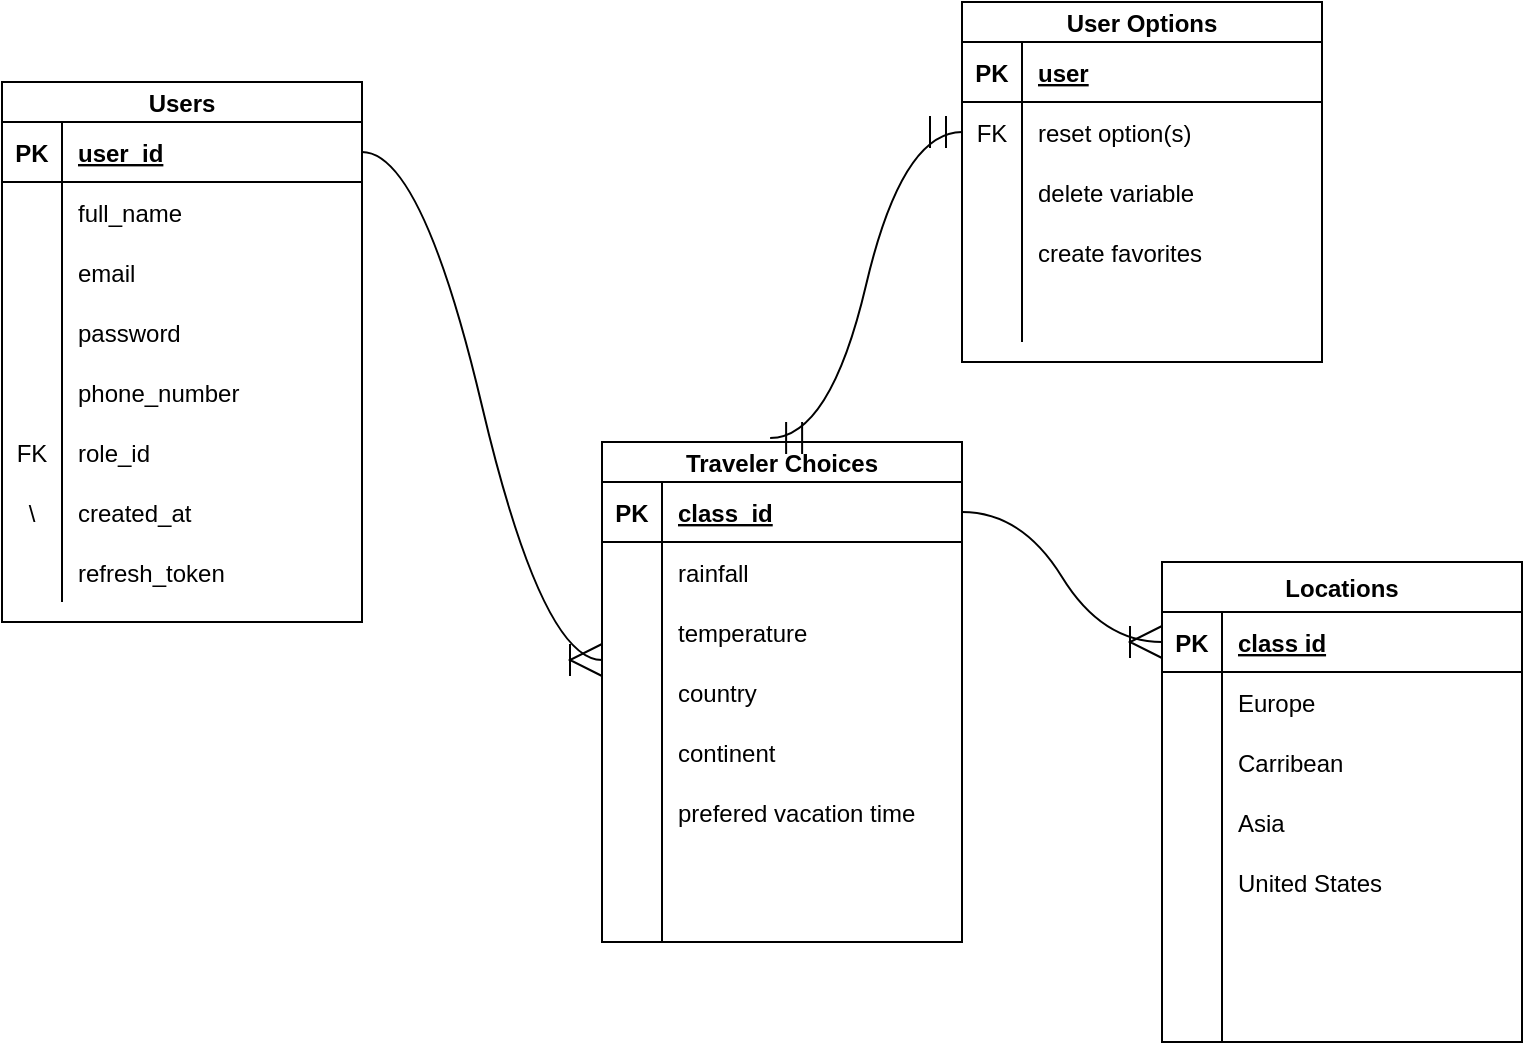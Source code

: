 <mxfile version="20.8.16" type="device"><diagram id="IrCvx_c3wrKAdzY81lT7" name="Page-1"><mxGraphModel dx="2282" dy="757" grid="1" gridSize="10" guides="1" tooltips="1" connect="1" arrows="1" fold="1" page="1" pageScale="1" pageWidth="850" pageHeight="1100" math="0" shadow="0"><root><mxCell id="0"/><mxCell id="1" parent="0"/><mxCell id="00-C4p5MA_wzwd7ySj6_-1" value="Users" style="shape=table;startSize=20;container=1;collapsible=1;childLayout=tableLayout;fixedRows=1;rowLines=0;fontStyle=1;align=center;resizeLast=1;strokeColor=#000000;" parent="1" vertex="1"><mxGeometry x="-260" y="60" width="180" height="270" as="geometry"/></mxCell><mxCell id="00-C4p5MA_wzwd7ySj6_-2" value="" style="shape=tableRow;horizontal=0;startSize=0;swimlaneHead=0;swimlaneBody=0;fillColor=none;collapsible=0;dropTarget=0;points=[[0,0.5],[1,0.5]];portConstraint=eastwest;top=0;left=0;right=0;bottom=1;strokeColor=#000000;" parent="00-C4p5MA_wzwd7ySj6_-1" vertex="1"><mxGeometry y="20" width="180" height="30" as="geometry"/></mxCell><mxCell id="00-C4p5MA_wzwd7ySj6_-3" value="PK" style="shape=partialRectangle;connectable=0;fillColor=none;top=0;left=0;bottom=0;right=0;fontStyle=1;overflow=hidden;strokeColor=#000000;" parent="00-C4p5MA_wzwd7ySj6_-2" vertex="1"><mxGeometry width="30" height="30" as="geometry"><mxRectangle width="30" height="30" as="alternateBounds"/></mxGeometry></mxCell><mxCell id="00-C4p5MA_wzwd7ySj6_-4" value="user_id" style="shape=partialRectangle;connectable=0;fillColor=none;top=0;left=0;bottom=0;right=0;align=left;spacingLeft=6;fontStyle=5;overflow=hidden;strokeColor=#000000;" parent="00-C4p5MA_wzwd7ySj6_-2" vertex="1"><mxGeometry x="30" width="150" height="30" as="geometry"><mxRectangle width="150" height="30" as="alternateBounds"/></mxGeometry></mxCell><mxCell id="00-C4p5MA_wzwd7ySj6_-5" value="" style="shape=tableRow;horizontal=0;startSize=0;swimlaneHead=0;swimlaneBody=0;fillColor=none;collapsible=0;dropTarget=0;points=[[0,0.5],[1,0.5]];portConstraint=eastwest;top=0;left=0;right=0;bottom=0;strokeColor=#000000;" parent="00-C4p5MA_wzwd7ySj6_-1" vertex="1"><mxGeometry y="50" width="180" height="30" as="geometry"/></mxCell><mxCell id="00-C4p5MA_wzwd7ySj6_-6" value="" style="shape=partialRectangle;connectable=0;fillColor=none;top=0;left=0;bottom=0;right=0;editable=1;overflow=hidden;strokeColor=#000000;" parent="00-C4p5MA_wzwd7ySj6_-5" vertex="1"><mxGeometry width="30" height="30" as="geometry"><mxRectangle width="30" height="30" as="alternateBounds"/></mxGeometry></mxCell><mxCell id="00-C4p5MA_wzwd7ySj6_-7" value="full_name" style="shape=partialRectangle;connectable=0;fillColor=none;top=0;left=0;bottom=0;right=0;align=left;spacingLeft=6;overflow=hidden;strokeColor=#000000;" parent="00-C4p5MA_wzwd7ySj6_-5" vertex="1"><mxGeometry x="30" width="150" height="30" as="geometry"><mxRectangle width="150" height="30" as="alternateBounds"/></mxGeometry></mxCell><mxCell id="WeqpsiF_y7czGlSmBEio-70" value="" style="shape=tableRow;horizontal=0;startSize=0;swimlaneHead=0;swimlaneBody=0;fillColor=none;collapsible=0;dropTarget=0;points=[[0,0.5],[1,0.5]];portConstraint=eastwest;top=0;left=0;right=0;bottom=0;strokeColor=#000000;" parent="00-C4p5MA_wzwd7ySj6_-1" vertex="1"><mxGeometry y="80" width="180" height="30" as="geometry"/></mxCell><mxCell id="WeqpsiF_y7czGlSmBEio-71" value="" style="shape=partialRectangle;connectable=0;fillColor=none;top=0;left=0;bottom=0;right=0;editable=1;overflow=hidden;strokeColor=#000000;" parent="WeqpsiF_y7czGlSmBEio-70" vertex="1"><mxGeometry width="30" height="30" as="geometry"><mxRectangle width="30" height="30" as="alternateBounds"/></mxGeometry></mxCell><mxCell id="WeqpsiF_y7czGlSmBEio-72" value="email" style="shape=partialRectangle;connectable=0;fillColor=none;top=0;left=0;bottom=0;right=0;align=left;spacingLeft=6;overflow=hidden;strokeColor=#000000;" parent="WeqpsiF_y7czGlSmBEio-70" vertex="1"><mxGeometry x="30" width="150" height="30" as="geometry"><mxRectangle width="150" height="30" as="alternateBounds"/></mxGeometry></mxCell><mxCell id="C8x404jCfSZGu2IqOLWA-4" value="" style="shape=tableRow;horizontal=0;startSize=0;swimlaneHead=0;swimlaneBody=0;fillColor=none;collapsible=0;dropTarget=0;points=[[0,0.5],[1,0.5]];portConstraint=eastwest;top=0;left=0;right=0;bottom=0;strokeColor=#000000;" parent="00-C4p5MA_wzwd7ySj6_-1" vertex="1"><mxGeometry y="110" width="180" height="30" as="geometry"/></mxCell><mxCell id="C8x404jCfSZGu2IqOLWA-5" value="" style="shape=partialRectangle;connectable=0;fillColor=none;top=0;left=0;bottom=0;right=0;editable=1;overflow=hidden;strokeColor=#000000;" parent="C8x404jCfSZGu2IqOLWA-4" vertex="1"><mxGeometry width="30" height="30" as="geometry"><mxRectangle width="30" height="30" as="alternateBounds"/></mxGeometry></mxCell><mxCell id="C8x404jCfSZGu2IqOLWA-6" value="password" style="shape=partialRectangle;connectable=0;fillColor=none;top=0;left=0;bottom=0;right=0;align=left;spacingLeft=6;overflow=hidden;strokeColor=#000000;" parent="C8x404jCfSZGu2IqOLWA-4" vertex="1"><mxGeometry x="30" width="150" height="30" as="geometry"><mxRectangle width="150" height="30" as="alternateBounds"/></mxGeometry></mxCell><mxCell id="00-C4p5MA_wzwd7ySj6_-8" value="" style="shape=tableRow;horizontal=0;startSize=0;swimlaneHead=0;swimlaneBody=0;fillColor=none;collapsible=0;dropTarget=0;points=[[0,0.5],[1,0.5]];portConstraint=eastwest;top=0;left=0;right=0;bottom=0;strokeColor=#000000;" parent="00-C4p5MA_wzwd7ySj6_-1" vertex="1"><mxGeometry y="140" width="180" height="30" as="geometry"/></mxCell><mxCell id="00-C4p5MA_wzwd7ySj6_-9" value="" style="shape=partialRectangle;connectable=0;fillColor=none;top=0;left=0;bottom=0;right=0;editable=1;overflow=hidden;strokeColor=#000000;" parent="00-C4p5MA_wzwd7ySj6_-8" vertex="1"><mxGeometry width="30" height="30" as="geometry"><mxRectangle width="30" height="30" as="alternateBounds"/></mxGeometry></mxCell><mxCell id="00-C4p5MA_wzwd7ySj6_-10" value="phone_number" style="shape=partialRectangle;connectable=0;fillColor=none;top=0;left=0;bottom=0;right=0;align=left;spacingLeft=6;overflow=hidden;strokeColor=#000000;" parent="00-C4p5MA_wzwd7ySj6_-8" vertex="1"><mxGeometry x="30" width="150" height="30" as="geometry"><mxRectangle width="150" height="30" as="alternateBounds"/></mxGeometry></mxCell><mxCell id="00-C4p5MA_wzwd7ySj6_-11" value="" style="shape=tableRow;horizontal=0;startSize=0;swimlaneHead=0;swimlaneBody=0;fillColor=none;collapsible=0;dropTarget=0;points=[[0,0.5],[1,0.5]];portConstraint=eastwest;top=0;left=0;right=0;bottom=0;strokeColor=#000000;" parent="00-C4p5MA_wzwd7ySj6_-1" vertex="1"><mxGeometry y="170" width="180" height="30" as="geometry"/></mxCell><mxCell id="00-C4p5MA_wzwd7ySj6_-12" value="FK" style="shape=partialRectangle;connectable=0;fillColor=none;top=0;left=0;bottom=0;right=0;editable=1;overflow=hidden;strokeColor=#000000;" parent="00-C4p5MA_wzwd7ySj6_-11" vertex="1"><mxGeometry width="30" height="30" as="geometry"><mxRectangle width="30" height="30" as="alternateBounds"/></mxGeometry></mxCell><mxCell id="00-C4p5MA_wzwd7ySj6_-13" value="role_id" style="shape=partialRectangle;connectable=0;fillColor=none;top=0;left=0;bottom=0;right=0;align=left;spacingLeft=6;overflow=hidden;strokeColor=#000000;" parent="00-C4p5MA_wzwd7ySj6_-11" vertex="1"><mxGeometry x="30" width="150" height="30" as="geometry"><mxRectangle width="150" height="30" as="alternateBounds"/></mxGeometry></mxCell><mxCell id="WeqpsiF_y7czGlSmBEio-76" value="" style="shape=tableRow;horizontal=0;startSize=0;swimlaneHead=0;swimlaneBody=0;fillColor=none;collapsible=0;dropTarget=0;points=[[0,0.5],[1,0.5]];portConstraint=eastwest;top=0;left=0;right=0;bottom=0;strokeColor=#000000;" parent="00-C4p5MA_wzwd7ySj6_-1" vertex="1"><mxGeometry y="200" width="180" height="30" as="geometry"/></mxCell><mxCell id="WeqpsiF_y7czGlSmBEio-77" value="\" style="shape=partialRectangle;connectable=0;fillColor=none;top=0;left=0;bottom=0;right=0;editable=1;overflow=hidden;strokeColor=#000000;" parent="WeqpsiF_y7czGlSmBEio-76" vertex="1"><mxGeometry width="30" height="30" as="geometry"><mxRectangle width="30" height="30" as="alternateBounds"/></mxGeometry></mxCell><mxCell id="WeqpsiF_y7czGlSmBEio-78" value="created_at" style="shape=partialRectangle;connectable=0;fillColor=none;top=0;left=0;bottom=0;right=0;align=left;spacingLeft=6;overflow=hidden;strokeColor=#000000;" parent="WeqpsiF_y7czGlSmBEio-76" vertex="1"><mxGeometry x="30" width="150" height="30" as="geometry"><mxRectangle width="150" height="30" as="alternateBounds"/></mxGeometry></mxCell><mxCell id="WeqpsiF_y7czGlSmBEio-82" value="" style="shape=tableRow;horizontal=0;startSize=0;swimlaneHead=0;swimlaneBody=0;fillColor=none;collapsible=0;dropTarget=0;points=[[0,0.5],[1,0.5]];portConstraint=eastwest;top=0;left=0;right=0;bottom=0;strokeColor=#000000;" parent="00-C4p5MA_wzwd7ySj6_-1" vertex="1"><mxGeometry y="230" width="180" height="30" as="geometry"/></mxCell><mxCell id="WeqpsiF_y7czGlSmBEio-83" value="" style="shape=partialRectangle;connectable=0;fillColor=none;top=0;left=0;bottom=0;right=0;editable=1;overflow=hidden;strokeColor=#000000;" parent="WeqpsiF_y7czGlSmBEio-82" vertex="1"><mxGeometry width="30" height="30" as="geometry"><mxRectangle width="30" height="30" as="alternateBounds"/></mxGeometry></mxCell><mxCell id="WeqpsiF_y7czGlSmBEio-84" value="refresh_token" style="shape=partialRectangle;connectable=0;fillColor=none;top=0;left=0;bottom=0;right=0;align=left;spacingLeft=6;overflow=hidden;strokeColor=#000000;" parent="WeqpsiF_y7czGlSmBEio-82" vertex="1"><mxGeometry x="30" width="150" height="30" as="geometry"><mxRectangle width="150" height="30" as="alternateBounds"/></mxGeometry></mxCell><mxCell id="c5Hp7cL3liHAv0uhhJpL-30" value="Traveler Choices" style="shape=table;startSize=20;container=1;collapsible=1;childLayout=tableLayout;fixedRows=1;rowLines=0;fontStyle=1;align=center;resizeLast=1;strokeColor=#000000;" parent="1" vertex="1"><mxGeometry x="40" y="240" width="180" height="250" as="geometry"/></mxCell><mxCell id="c5Hp7cL3liHAv0uhhJpL-31" value="" style="shape=tableRow;horizontal=0;startSize=0;swimlaneHead=0;swimlaneBody=0;fillColor=none;collapsible=0;dropTarget=0;points=[[0,0.5],[1,0.5]];portConstraint=eastwest;top=0;left=0;right=0;bottom=1;strokeColor=#000000;" parent="c5Hp7cL3liHAv0uhhJpL-30" vertex="1"><mxGeometry y="20" width="180" height="30" as="geometry"/></mxCell><mxCell id="c5Hp7cL3liHAv0uhhJpL-32" value="PK" style="shape=partialRectangle;connectable=0;fillColor=none;top=0;left=0;bottom=0;right=0;fontStyle=1;overflow=hidden;strokeColor=#000000;" parent="c5Hp7cL3liHAv0uhhJpL-31" vertex="1"><mxGeometry width="30" height="30" as="geometry"><mxRectangle width="30" height="30" as="alternateBounds"/></mxGeometry></mxCell><mxCell id="c5Hp7cL3liHAv0uhhJpL-33" value="class_id" style="shape=partialRectangle;connectable=0;fillColor=none;top=0;left=0;bottom=0;right=0;align=left;spacingLeft=6;fontStyle=5;overflow=hidden;strokeColor=#000000;" parent="c5Hp7cL3liHAv0uhhJpL-31" vertex="1"><mxGeometry x="30" width="150" height="30" as="geometry"><mxRectangle width="150" height="30" as="alternateBounds"/></mxGeometry></mxCell><mxCell id="c5Hp7cL3liHAv0uhhJpL-37" value="" style="shape=tableRow;horizontal=0;startSize=0;swimlaneHead=0;swimlaneBody=0;fillColor=none;collapsible=0;dropTarget=0;points=[[0,0.5],[1,0.5]];portConstraint=eastwest;top=0;left=0;right=0;bottom=0;strokeColor=#000000;" parent="c5Hp7cL3liHAv0uhhJpL-30" vertex="1"><mxGeometry y="50" width="180" height="30" as="geometry"/></mxCell><mxCell id="c5Hp7cL3liHAv0uhhJpL-38" value="" style="shape=partialRectangle;connectable=0;fillColor=none;top=0;left=0;bottom=0;right=0;editable=1;overflow=hidden;strokeColor=#000000;" parent="c5Hp7cL3liHAv0uhhJpL-37" vertex="1"><mxGeometry width="30" height="30" as="geometry"><mxRectangle width="30" height="30" as="alternateBounds"/></mxGeometry></mxCell><mxCell id="c5Hp7cL3liHAv0uhhJpL-39" value="rainfall" style="shape=partialRectangle;connectable=0;fillColor=none;top=0;left=0;bottom=0;right=0;align=left;spacingLeft=6;overflow=hidden;strokeColor=#000000;" parent="c5Hp7cL3liHAv0uhhJpL-37" vertex="1"><mxGeometry x="30" width="150" height="30" as="geometry"><mxRectangle width="150" height="30" as="alternateBounds"/></mxGeometry></mxCell><mxCell id="c5Hp7cL3liHAv0uhhJpL-56" value="" style="shape=tableRow;horizontal=0;startSize=0;swimlaneHead=0;swimlaneBody=0;fillColor=none;collapsible=0;dropTarget=0;points=[[0,0.5],[1,0.5]];portConstraint=eastwest;top=0;left=0;right=0;bottom=0;strokeColor=#000000;" parent="c5Hp7cL3liHAv0uhhJpL-30" vertex="1"><mxGeometry y="80" width="180" height="30" as="geometry"/></mxCell><mxCell id="c5Hp7cL3liHAv0uhhJpL-57" value="" style="shape=partialRectangle;connectable=0;fillColor=none;top=0;left=0;bottom=0;right=0;editable=1;overflow=hidden;strokeColor=#000000;" parent="c5Hp7cL3liHAv0uhhJpL-56" vertex="1"><mxGeometry width="30" height="30" as="geometry"><mxRectangle width="30" height="30" as="alternateBounds"/></mxGeometry></mxCell><mxCell id="c5Hp7cL3liHAv0uhhJpL-58" value="temperature" style="shape=partialRectangle;connectable=0;fillColor=none;top=0;left=0;bottom=0;right=0;align=left;spacingLeft=6;overflow=hidden;strokeColor=#000000;" parent="c5Hp7cL3liHAv0uhhJpL-56" vertex="1"><mxGeometry x="30" width="150" height="30" as="geometry"><mxRectangle width="150" height="30" as="alternateBounds"/></mxGeometry></mxCell><mxCell id="c5Hp7cL3liHAv0uhhJpL-53" value="" style="shape=tableRow;horizontal=0;startSize=0;swimlaneHead=0;swimlaneBody=0;fillColor=none;collapsible=0;dropTarget=0;points=[[0,0.5],[1,0.5]];portConstraint=eastwest;top=0;left=0;right=0;bottom=0;strokeColor=#000000;" parent="c5Hp7cL3liHAv0uhhJpL-30" vertex="1"><mxGeometry y="110" width="180" height="30" as="geometry"/></mxCell><mxCell id="c5Hp7cL3liHAv0uhhJpL-54" value="" style="shape=partialRectangle;connectable=0;fillColor=none;top=0;left=0;bottom=0;right=0;editable=1;overflow=hidden;strokeColor=#000000;" parent="c5Hp7cL3liHAv0uhhJpL-53" vertex="1"><mxGeometry width="30" height="30" as="geometry"><mxRectangle width="30" height="30" as="alternateBounds"/></mxGeometry></mxCell><mxCell id="c5Hp7cL3liHAv0uhhJpL-55" value="country" style="shape=partialRectangle;connectable=0;fillColor=none;top=0;left=0;bottom=0;right=0;align=left;spacingLeft=6;overflow=hidden;strokeColor=#000000;" parent="c5Hp7cL3liHAv0uhhJpL-53" vertex="1"><mxGeometry x="30" width="150" height="30" as="geometry"><mxRectangle width="150" height="30" as="alternateBounds"/></mxGeometry></mxCell><mxCell id="c5Hp7cL3liHAv0uhhJpL-78" value="" style="shape=tableRow;horizontal=0;startSize=0;swimlaneHead=0;swimlaneBody=0;fillColor=none;collapsible=0;dropTarget=0;points=[[0,0.5],[1,0.5]];portConstraint=eastwest;top=0;left=0;right=0;bottom=0;strokeColor=#000000;" parent="c5Hp7cL3liHAv0uhhJpL-30" vertex="1"><mxGeometry y="140" width="180" height="30" as="geometry"/></mxCell><mxCell id="c5Hp7cL3liHAv0uhhJpL-79" value="" style="shape=partialRectangle;connectable=0;fillColor=none;top=0;left=0;bottom=0;right=0;editable=1;overflow=hidden;strokeColor=#000000;" parent="c5Hp7cL3liHAv0uhhJpL-78" vertex="1"><mxGeometry width="30" height="30" as="geometry"><mxRectangle width="30" height="30" as="alternateBounds"/></mxGeometry></mxCell><mxCell id="c5Hp7cL3liHAv0uhhJpL-80" value="continent" style="shape=partialRectangle;connectable=0;fillColor=none;top=0;left=0;bottom=0;right=0;align=left;spacingLeft=6;overflow=hidden;strokeColor=#000000;" parent="c5Hp7cL3liHAv0uhhJpL-78" vertex="1"><mxGeometry x="30" width="150" height="30" as="geometry"><mxRectangle width="150" height="30" as="alternateBounds"/></mxGeometry></mxCell><mxCell id="WeqpsiF_y7czGlSmBEio-145" value="" style="shape=tableRow;horizontal=0;startSize=0;swimlaneHead=0;swimlaneBody=0;fillColor=none;collapsible=0;dropTarget=0;points=[[0,0.5],[1,0.5]];portConstraint=eastwest;top=0;left=0;right=0;bottom=0;strokeColor=#000000;" parent="c5Hp7cL3liHAv0uhhJpL-30" vertex="1"><mxGeometry y="170" width="180" height="30" as="geometry"/></mxCell><mxCell id="WeqpsiF_y7czGlSmBEio-146" value="" style="shape=partialRectangle;connectable=0;fillColor=none;top=0;left=0;bottom=0;right=0;editable=1;overflow=hidden;strokeColor=#000000;" parent="WeqpsiF_y7czGlSmBEio-145" vertex="1"><mxGeometry width="30" height="30" as="geometry"><mxRectangle width="30" height="30" as="alternateBounds"/></mxGeometry></mxCell><mxCell id="WeqpsiF_y7czGlSmBEio-147" value="prefered vacation time" style="shape=partialRectangle;connectable=0;fillColor=none;top=0;left=0;bottom=0;right=0;align=left;spacingLeft=6;overflow=hidden;strokeColor=#000000;" parent="WeqpsiF_y7czGlSmBEio-145" vertex="1"><mxGeometry x="30" width="150" height="30" as="geometry"><mxRectangle width="150" height="30" as="alternateBounds"/></mxGeometry></mxCell><mxCell id="WeqpsiF_y7czGlSmBEio-142" value="" style="shape=tableRow;horizontal=0;startSize=0;swimlaneHead=0;swimlaneBody=0;fillColor=none;collapsible=0;dropTarget=0;points=[[0,0.5],[1,0.5]];portConstraint=eastwest;top=0;left=0;right=0;bottom=0;strokeColor=#000000;" parent="c5Hp7cL3liHAv0uhhJpL-30" vertex="1"><mxGeometry y="200" width="180" height="30" as="geometry"/></mxCell><mxCell id="WeqpsiF_y7czGlSmBEio-143" value="" style="shape=partialRectangle;connectable=0;fillColor=none;top=0;left=0;bottom=0;right=0;editable=1;overflow=hidden;strokeColor=#000000;" parent="WeqpsiF_y7czGlSmBEio-142" vertex="1"><mxGeometry width="30" height="30" as="geometry"><mxRectangle width="30" height="30" as="alternateBounds"/></mxGeometry></mxCell><mxCell id="WeqpsiF_y7czGlSmBEio-144" value="" style="shape=partialRectangle;connectable=0;fillColor=none;top=0;left=0;bottom=0;right=0;align=left;spacingLeft=6;overflow=hidden;strokeColor=#000000;" parent="WeqpsiF_y7czGlSmBEio-142" vertex="1"><mxGeometry x="30" width="150" height="30" as="geometry"><mxRectangle width="150" height="30" as="alternateBounds"/></mxGeometry></mxCell><mxCell id="WeqpsiF_y7czGlSmBEio-260" value="" style="shape=tableRow;horizontal=0;startSize=0;swimlaneHead=0;swimlaneBody=0;fillColor=none;collapsible=0;dropTarget=0;points=[[0,0.5],[1,0.5]];portConstraint=eastwest;top=0;left=0;right=0;bottom=0;strokeColor=#000000;" parent="c5Hp7cL3liHAv0uhhJpL-30" vertex="1"><mxGeometry y="230" width="180" height="20" as="geometry"/></mxCell><mxCell id="WeqpsiF_y7czGlSmBEio-261" value="" style="shape=partialRectangle;connectable=0;fillColor=none;top=0;left=0;bottom=0;right=0;editable=1;overflow=hidden;strokeColor=#000000;" parent="WeqpsiF_y7czGlSmBEio-260" vertex="1"><mxGeometry width="30" height="20" as="geometry"><mxRectangle width="30" height="20" as="alternateBounds"/></mxGeometry></mxCell><mxCell id="WeqpsiF_y7czGlSmBEio-262" value="" style="shape=partialRectangle;connectable=0;fillColor=none;top=0;left=0;bottom=0;right=0;align=left;spacingLeft=6;overflow=hidden;strokeColor=#000000;" parent="WeqpsiF_y7czGlSmBEio-260" vertex="1"><mxGeometry x="30" width="150" height="20" as="geometry"><mxRectangle width="150" height="20" as="alternateBounds"/></mxGeometry></mxCell><mxCell id="WeqpsiF_y7czGlSmBEio-185" value="Locations" style="shape=table;startSize=25;container=1;collapsible=1;childLayout=tableLayout;fixedRows=1;rowLines=0;fontStyle=1;align=center;resizeLast=1;strokeColor=#000000;" parent="1" vertex="1"><mxGeometry x="320" y="300" width="180" height="240" as="geometry"/></mxCell><mxCell id="WeqpsiF_y7czGlSmBEio-186" value="" style="shape=tableRow;horizontal=0;startSize=0;swimlaneHead=0;swimlaneBody=0;fillColor=none;collapsible=0;dropTarget=0;points=[[0,0.5],[1,0.5]];portConstraint=eastwest;top=0;left=0;right=0;bottom=1;strokeColor=#000000;" parent="WeqpsiF_y7czGlSmBEio-185" vertex="1"><mxGeometry y="25" width="180" height="30" as="geometry"/></mxCell><mxCell id="WeqpsiF_y7czGlSmBEio-187" value="PK" style="shape=partialRectangle;connectable=0;fillColor=none;top=0;left=0;bottom=0;right=0;fontStyle=1;overflow=hidden;strokeColor=#000000;" parent="WeqpsiF_y7czGlSmBEio-186" vertex="1"><mxGeometry width="30" height="30" as="geometry"><mxRectangle width="30" height="30" as="alternateBounds"/></mxGeometry></mxCell><mxCell id="WeqpsiF_y7czGlSmBEio-188" value="class id" style="shape=partialRectangle;connectable=0;fillColor=none;top=0;left=0;bottom=0;right=0;align=left;spacingLeft=6;fontStyle=5;overflow=hidden;strokeColor=#000000;" parent="WeqpsiF_y7czGlSmBEio-186" vertex="1"><mxGeometry x="30" width="150" height="30" as="geometry"><mxRectangle width="150" height="30" as="alternateBounds"/></mxGeometry></mxCell><mxCell id="WeqpsiF_y7czGlSmBEio-189" value="" style="shape=tableRow;horizontal=0;startSize=0;swimlaneHead=0;swimlaneBody=0;fillColor=none;collapsible=0;dropTarget=0;points=[[0,0.5],[1,0.5]];portConstraint=eastwest;top=0;left=0;right=0;bottom=0;strokeColor=#000000;" parent="WeqpsiF_y7czGlSmBEio-185" vertex="1"><mxGeometry y="55" width="180" height="30" as="geometry"/></mxCell><mxCell id="WeqpsiF_y7czGlSmBEio-190" value="" style="shape=partialRectangle;connectable=0;fillColor=none;top=0;left=0;bottom=0;right=0;editable=1;overflow=hidden;strokeColor=#000000;" parent="WeqpsiF_y7czGlSmBEio-189" vertex="1"><mxGeometry width="30" height="30" as="geometry"><mxRectangle width="30" height="30" as="alternateBounds"/></mxGeometry></mxCell><mxCell id="WeqpsiF_y7czGlSmBEio-191" value="Europe" style="shape=partialRectangle;connectable=0;fillColor=none;top=0;left=0;bottom=0;right=0;align=left;spacingLeft=6;overflow=hidden;strokeColor=#000000;" parent="WeqpsiF_y7czGlSmBEio-189" vertex="1"><mxGeometry x="30" width="150" height="30" as="geometry"><mxRectangle width="150" height="30" as="alternateBounds"/></mxGeometry></mxCell><mxCell id="WeqpsiF_y7czGlSmBEio-192" value="" style="shape=tableRow;horizontal=0;startSize=0;swimlaneHead=0;swimlaneBody=0;fillColor=none;collapsible=0;dropTarget=0;points=[[0,0.5],[1,0.5]];portConstraint=eastwest;top=0;left=0;right=0;bottom=0;strokeColor=#000000;" parent="WeqpsiF_y7czGlSmBEio-185" vertex="1"><mxGeometry y="85" width="180" height="30" as="geometry"/></mxCell><mxCell id="WeqpsiF_y7czGlSmBEio-193" value="" style="shape=partialRectangle;connectable=0;fillColor=none;top=0;left=0;bottom=0;right=0;editable=1;overflow=hidden;strokeColor=#000000;" parent="WeqpsiF_y7czGlSmBEio-192" vertex="1"><mxGeometry width="30" height="30" as="geometry"><mxRectangle width="30" height="30" as="alternateBounds"/></mxGeometry></mxCell><mxCell id="WeqpsiF_y7czGlSmBEio-194" value="Carribean" style="shape=partialRectangle;connectable=0;fillColor=none;top=0;left=0;bottom=0;right=0;align=left;spacingLeft=6;overflow=hidden;strokeColor=#000000;" parent="WeqpsiF_y7czGlSmBEio-192" vertex="1"><mxGeometry x="30" width="150" height="30" as="geometry"><mxRectangle width="150" height="30" as="alternateBounds"/></mxGeometry></mxCell><mxCell id="WeqpsiF_y7czGlSmBEio-195" value="" style="shape=tableRow;horizontal=0;startSize=0;swimlaneHead=0;swimlaneBody=0;fillColor=none;collapsible=0;dropTarget=0;points=[[0,0.5],[1,0.5]];portConstraint=eastwest;top=0;left=0;right=0;bottom=0;strokeColor=#000000;" parent="WeqpsiF_y7czGlSmBEio-185" vertex="1"><mxGeometry y="115" width="180" height="30" as="geometry"/></mxCell><mxCell id="WeqpsiF_y7czGlSmBEio-196" value="" style="shape=partialRectangle;connectable=0;fillColor=none;top=0;left=0;bottom=0;right=0;editable=1;overflow=hidden;strokeColor=#000000;" parent="WeqpsiF_y7czGlSmBEio-195" vertex="1"><mxGeometry width="30" height="30" as="geometry"><mxRectangle width="30" height="30" as="alternateBounds"/></mxGeometry></mxCell><mxCell id="WeqpsiF_y7czGlSmBEio-197" value="Asia" style="shape=partialRectangle;connectable=0;fillColor=none;top=0;left=0;bottom=0;right=0;align=left;spacingLeft=6;overflow=hidden;strokeColor=#000000;" parent="WeqpsiF_y7czGlSmBEio-195" vertex="1"><mxGeometry x="30" width="150" height="30" as="geometry"><mxRectangle width="150" height="30" as="alternateBounds"/></mxGeometry></mxCell><mxCell id="WeqpsiF_y7czGlSmBEio-201" value="" style="shape=tableRow;horizontal=0;startSize=0;swimlaneHead=0;swimlaneBody=0;fillColor=none;collapsible=0;dropTarget=0;points=[[0,0.5],[1,0.5]];portConstraint=eastwest;top=0;left=0;right=0;bottom=0;strokeColor=#000000;" parent="WeqpsiF_y7czGlSmBEio-185" vertex="1"><mxGeometry y="145" width="180" height="30" as="geometry"/></mxCell><mxCell id="WeqpsiF_y7czGlSmBEio-202" value="" style="shape=partialRectangle;connectable=0;fillColor=none;top=0;left=0;bottom=0;right=0;editable=1;overflow=hidden;strokeColor=#000000;" parent="WeqpsiF_y7czGlSmBEio-201" vertex="1"><mxGeometry width="30" height="30" as="geometry"><mxRectangle width="30" height="30" as="alternateBounds"/></mxGeometry></mxCell><mxCell id="WeqpsiF_y7czGlSmBEio-203" value="United States" style="shape=partialRectangle;connectable=0;fillColor=none;top=0;left=0;bottom=0;right=0;align=left;spacingLeft=6;overflow=hidden;strokeColor=#000000;" parent="WeqpsiF_y7czGlSmBEio-201" vertex="1"><mxGeometry x="30" width="150" height="30" as="geometry"><mxRectangle width="150" height="30" as="alternateBounds"/></mxGeometry></mxCell><mxCell id="WeqpsiF_y7czGlSmBEio-198" value="" style="shape=tableRow;horizontal=0;startSize=0;swimlaneHead=0;swimlaneBody=0;fillColor=none;collapsible=0;dropTarget=0;points=[[0,0.5],[1,0.5]];portConstraint=eastwest;top=0;left=0;right=0;bottom=0;strokeColor=#000000;" parent="WeqpsiF_y7czGlSmBEio-185" vertex="1"><mxGeometry y="175" width="180" height="30" as="geometry"/></mxCell><mxCell id="WeqpsiF_y7czGlSmBEio-199" value="" style="shape=partialRectangle;connectable=0;fillColor=none;top=0;left=0;bottom=0;right=0;editable=1;overflow=hidden;strokeColor=#000000;" parent="WeqpsiF_y7czGlSmBEio-198" vertex="1"><mxGeometry width="30" height="30" as="geometry"><mxRectangle width="30" height="30" as="alternateBounds"/></mxGeometry></mxCell><mxCell id="WeqpsiF_y7czGlSmBEio-200" value="" style="shape=partialRectangle;connectable=0;fillColor=none;top=0;left=0;bottom=0;right=0;align=left;spacingLeft=6;overflow=hidden;strokeColor=#000000;" parent="WeqpsiF_y7czGlSmBEio-198" vertex="1"><mxGeometry x="30" width="150" height="30" as="geometry"><mxRectangle width="150" height="30" as="alternateBounds"/></mxGeometry></mxCell><mxCell id="WeqpsiF_y7czGlSmBEio-204" value="" style="shape=tableRow;horizontal=0;startSize=0;swimlaneHead=0;swimlaneBody=0;fillColor=none;collapsible=0;dropTarget=0;points=[[0,0.5],[1,0.5]];portConstraint=eastwest;top=0;left=0;right=0;bottom=0;strokeColor=#000000;" parent="WeqpsiF_y7czGlSmBEio-185" vertex="1"><mxGeometry y="205" width="180" height="35" as="geometry"/></mxCell><mxCell id="WeqpsiF_y7czGlSmBEio-205" value="" style="shape=partialRectangle;connectable=0;fillColor=none;top=0;left=0;bottom=0;right=0;editable=1;overflow=hidden;strokeColor=#000000;" parent="WeqpsiF_y7czGlSmBEio-204" vertex="1"><mxGeometry width="30" height="35" as="geometry"><mxRectangle width="30" height="35" as="alternateBounds"/></mxGeometry></mxCell><mxCell id="WeqpsiF_y7czGlSmBEio-206" value="" style="shape=partialRectangle;connectable=0;fillColor=none;top=0;left=0;bottom=0;right=0;align=left;spacingLeft=6;overflow=hidden;strokeColor=#000000;" parent="WeqpsiF_y7czGlSmBEio-204" vertex="1"><mxGeometry x="30" width="150" height="35" as="geometry"><mxRectangle width="150" height="35" as="alternateBounds"/></mxGeometry></mxCell><mxCell id="WeqpsiF_y7czGlSmBEio-207" value="" style="edgeStyle=entityRelationEdgeStyle;fontSize=12;html=1;endArrow=ERoneToMany;rounded=0;startSize=14;endSize=14;sourcePerimeterSpacing=8;targetPerimeterSpacing=8;curved=1;exitX=1;exitY=0.5;exitDx=0;exitDy=0;" parent="1" source="00-C4p5MA_wzwd7ySj6_-2" edge="1"><mxGeometry width="100" height="100" relative="1" as="geometry"><mxPoint x="400" y="410" as="sourcePoint"/><mxPoint x="40" y="349" as="targetPoint"/></mxGeometry></mxCell><mxCell id="eS-kRQpDcVrwsvaEtvmA-2" value="User Options" style="shape=table;startSize=20;container=1;collapsible=1;childLayout=tableLayout;fixedRows=1;rowLines=0;fontStyle=1;align=center;resizeLast=1;strokeColor=#000000;" parent="1" vertex="1"><mxGeometry x="220" y="20" width="180" height="180" as="geometry"/></mxCell><mxCell id="eS-kRQpDcVrwsvaEtvmA-3" value="" style="shape=tableRow;horizontal=0;startSize=0;swimlaneHead=0;swimlaneBody=0;fillColor=none;collapsible=0;dropTarget=0;points=[[0,0.5],[1,0.5]];portConstraint=eastwest;top=0;left=0;right=0;bottom=1;strokeColor=#000000;" parent="eS-kRQpDcVrwsvaEtvmA-2" vertex="1"><mxGeometry y="20" width="180" height="30" as="geometry"/></mxCell><mxCell id="eS-kRQpDcVrwsvaEtvmA-4" value="PK" style="shape=partialRectangle;connectable=0;fillColor=none;top=0;left=0;bottom=0;right=0;fontStyle=1;overflow=hidden;strokeColor=#000000;" parent="eS-kRQpDcVrwsvaEtvmA-3" vertex="1"><mxGeometry width="30" height="30" as="geometry"><mxRectangle width="30" height="30" as="alternateBounds"/></mxGeometry></mxCell><mxCell id="eS-kRQpDcVrwsvaEtvmA-5" value="user" style="shape=partialRectangle;connectable=0;fillColor=none;top=0;left=0;bottom=0;right=0;align=left;spacingLeft=6;fontStyle=5;overflow=hidden;strokeColor=#000000;" parent="eS-kRQpDcVrwsvaEtvmA-3" vertex="1"><mxGeometry x="30" width="150" height="30" as="geometry"><mxRectangle width="150" height="30" as="alternateBounds"/></mxGeometry></mxCell><mxCell id="eS-kRQpDcVrwsvaEtvmA-6" value="" style="shape=tableRow;horizontal=0;startSize=0;swimlaneHead=0;swimlaneBody=0;fillColor=none;collapsible=0;dropTarget=0;points=[[0,0.5],[1,0.5]];portConstraint=eastwest;top=0;left=0;right=0;bottom=0;strokeColor=#000000;" parent="eS-kRQpDcVrwsvaEtvmA-2" vertex="1"><mxGeometry y="50" width="180" height="30" as="geometry"/></mxCell><mxCell id="eS-kRQpDcVrwsvaEtvmA-7" value="FK" style="shape=partialRectangle;connectable=0;fillColor=none;top=0;left=0;bottom=0;right=0;editable=1;overflow=hidden;strokeColor=#000000;" parent="eS-kRQpDcVrwsvaEtvmA-6" vertex="1"><mxGeometry width="30" height="30" as="geometry"><mxRectangle width="30" height="30" as="alternateBounds"/></mxGeometry></mxCell><mxCell id="eS-kRQpDcVrwsvaEtvmA-8" value="reset option(s)" style="shape=partialRectangle;connectable=0;fillColor=none;top=0;left=0;bottom=0;right=0;align=left;spacingLeft=6;overflow=hidden;strokeColor=#000000;" parent="eS-kRQpDcVrwsvaEtvmA-6" vertex="1"><mxGeometry x="30" width="150" height="30" as="geometry"><mxRectangle width="150" height="30" as="alternateBounds"/></mxGeometry></mxCell><mxCell id="eS-kRQpDcVrwsvaEtvmA-9" value="" style="shape=tableRow;horizontal=0;startSize=0;swimlaneHead=0;swimlaneBody=0;fillColor=none;collapsible=0;dropTarget=0;points=[[0,0.5],[1,0.5]];portConstraint=eastwest;top=0;left=0;right=0;bottom=0;strokeColor=#000000;" parent="eS-kRQpDcVrwsvaEtvmA-2" vertex="1"><mxGeometry y="80" width="180" height="30" as="geometry"/></mxCell><mxCell id="eS-kRQpDcVrwsvaEtvmA-10" value="" style="shape=partialRectangle;connectable=0;fillColor=none;top=0;left=0;bottom=0;right=0;editable=1;overflow=hidden;strokeColor=#000000;" parent="eS-kRQpDcVrwsvaEtvmA-9" vertex="1"><mxGeometry width="30" height="30" as="geometry"><mxRectangle width="30" height="30" as="alternateBounds"/></mxGeometry></mxCell><mxCell id="eS-kRQpDcVrwsvaEtvmA-11" value="delete variable" style="shape=partialRectangle;connectable=0;fillColor=none;top=0;left=0;bottom=0;right=0;align=left;spacingLeft=6;overflow=hidden;strokeColor=#000000;" parent="eS-kRQpDcVrwsvaEtvmA-9" vertex="1"><mxGeometry x="30" width="150" height="30" as="geometry"><mxRectangle width="150" height="30" as="alternateBounds"/></mxGeometry></mxCell><mxCell id="eS-kRQpDcVrwsvaEtvmA-15" value="" style="shape=tableRow;horizontal=0;startSize=0;swimlaneHead=0;swimlaneBody=0;fillColor=none;collapsible=0;dropTarget=0;points=[[0,0.5],[1,0.5]];portConstraint=eastwest;top=0;left=0;right=0;bottom=0;strokeColor=#000000;" parent="eS-kRQpDcVrwsvaEtvmA-2" vertex="1"><mxGeometry y="110" width="180" height="30" as="geometry"/></mxCell><mxCell id="eS-kRQpDcVrwsvaEtvmA-16" value="" style="shape=partialRectangle;connectable=0;fillColor=none;top=0;left=0;bottom=0;right=0;editable=1;overflow=hidden;strokeColor=#000000;" parent="eS-kRQpDcVrwsvaEtvmA-15" vertex="1"><mxGeometry width="30" height="30" as="geometry"><mxRectangle width="30" height="30" as="alternateBounds"/></mxGeometry></mxCell><mxCell id="eS-kRQpDcVrwsvaEtvmA-17" value="create favorites" style="shape=partialRectangle;connectable=0;fillColor=none;top=0;left=0;bottom=0;right=0;align=left;spacingLeft=6;overflow=hidden;strokeColor=#000000;" parent="eS-kRQpDcVrwsvaEtvmA-15" vertex="1"><mxGeometry x="30" width="150" height="30" as="geometry"><mxRectangle width="150" height="30" as="alternateBounds"/></mxGeometry></mxCell><mxCell id="eS-kRQpDcVrwsvaEtvmA-12" value="" style="shape=tableRow;horizontal=0;startSize=0;swimlaneHead=0;swimlaneBody=0;fillColor=none;collapsible=0;dropTarget=0;points=[[0,0.5],[1,0.5]];portConstraint=eastwest;top=0;left=0;right=0;bottom=0;strokeColor=#000000;" parent="eS-kRQpDcVrwsvaEtvmA-2" vertex="1"><mxGeometry y="140" width="180" height="30" as="geometry"/></mxCell><mxCell id="eS-kRQpDcVrwsvaEtvmA-13" value="" style="shape=partialRectangle;connectable=0;fillColor=none;top=0;left=0;bottom=0;right=0;editable=1;overflow=hidden;strokeColor=#000000;" parent="eS-kRQpDcVrwsvaEtvmA-12" vertex="1"><mxGeometry width="30" height="30" as="geometry"><mxRectangle width="30" height="30" as="alternateBounds"/></mxGeometry></mxCell><mxCell id="eS-kRQpDcVrwsvaEtvmA-14" value="" style="shape=partialRectangle;connectable=0;fillColor=none;top=0;left=0;bottom=0;right=0;align=left;spacingLeft=6;overflow=hidden;strokeColor=#000000;" parent="eS-kRQpDcVrwsvaEtvmA-12" vertex="1"><mxGeometry x="30" width="150" height="30" as="geometry"><mxRectangle width="150" height="30" as="alternateBounds"/></mxGeometry></mxCell><mxCell id="eS-kRQpDcVrwsvaEtvmA-19" value="" style="edgeStyle=entityRelationEdgeStyle;fontSize=12;html=1;endArrow=ERmandOne;startArrow=ERmandOne;rounded=0;startSize=14;endSize=14;sourcePerimeterSpacing=8;targetPerimeterSpacing=8;curved=1;exitX=0.467;exitY=-0.008;exitDx=0;exitDy=0;entryX=0;entryY=0.5;entryDx=0;entryDy=0;exitPerimeter=0;" parent="1" source="c5Hp7cL3liHAv0uhhJpL-30" target="eS-kRQpDcVrwsvaEtvmA-6" edge="1"><mxGeometry width="100" height="100" relative="1" as="geometry"><mxPoint x="210" y="240" as="sourcePoint"/><mxPoint x="310" y="140" as="targetPoint"/></mxGeometry></mxCell><mxCell id="M685iptZu6sSXXNM4BmX-5" value="" style="edgeStyle=entityRelationEdgeStyle;fontSize=12;html=1;endArrow=ERoneToMany;rounded=0;startSize=14;endSize=14;sourcePerimeterSpacing=8;targetPerimeterSpacing=8;curved=1;exitX=1;exitY=0.5;exitDx=0;exitDy=0;" parent="1" source="c5Hp7cL3liHAv0uhhJpL-31" edge="1"><mxGeometry width="100" height="100" relative="1" as="geometry"><mxPoint x="360.0" y="530" as="sourcePoint"/><mxPoint x="320" y="340" as="targetPoint"/></mxGeometry></mxCell></root></mxGraphModel></diagram></mxfile>